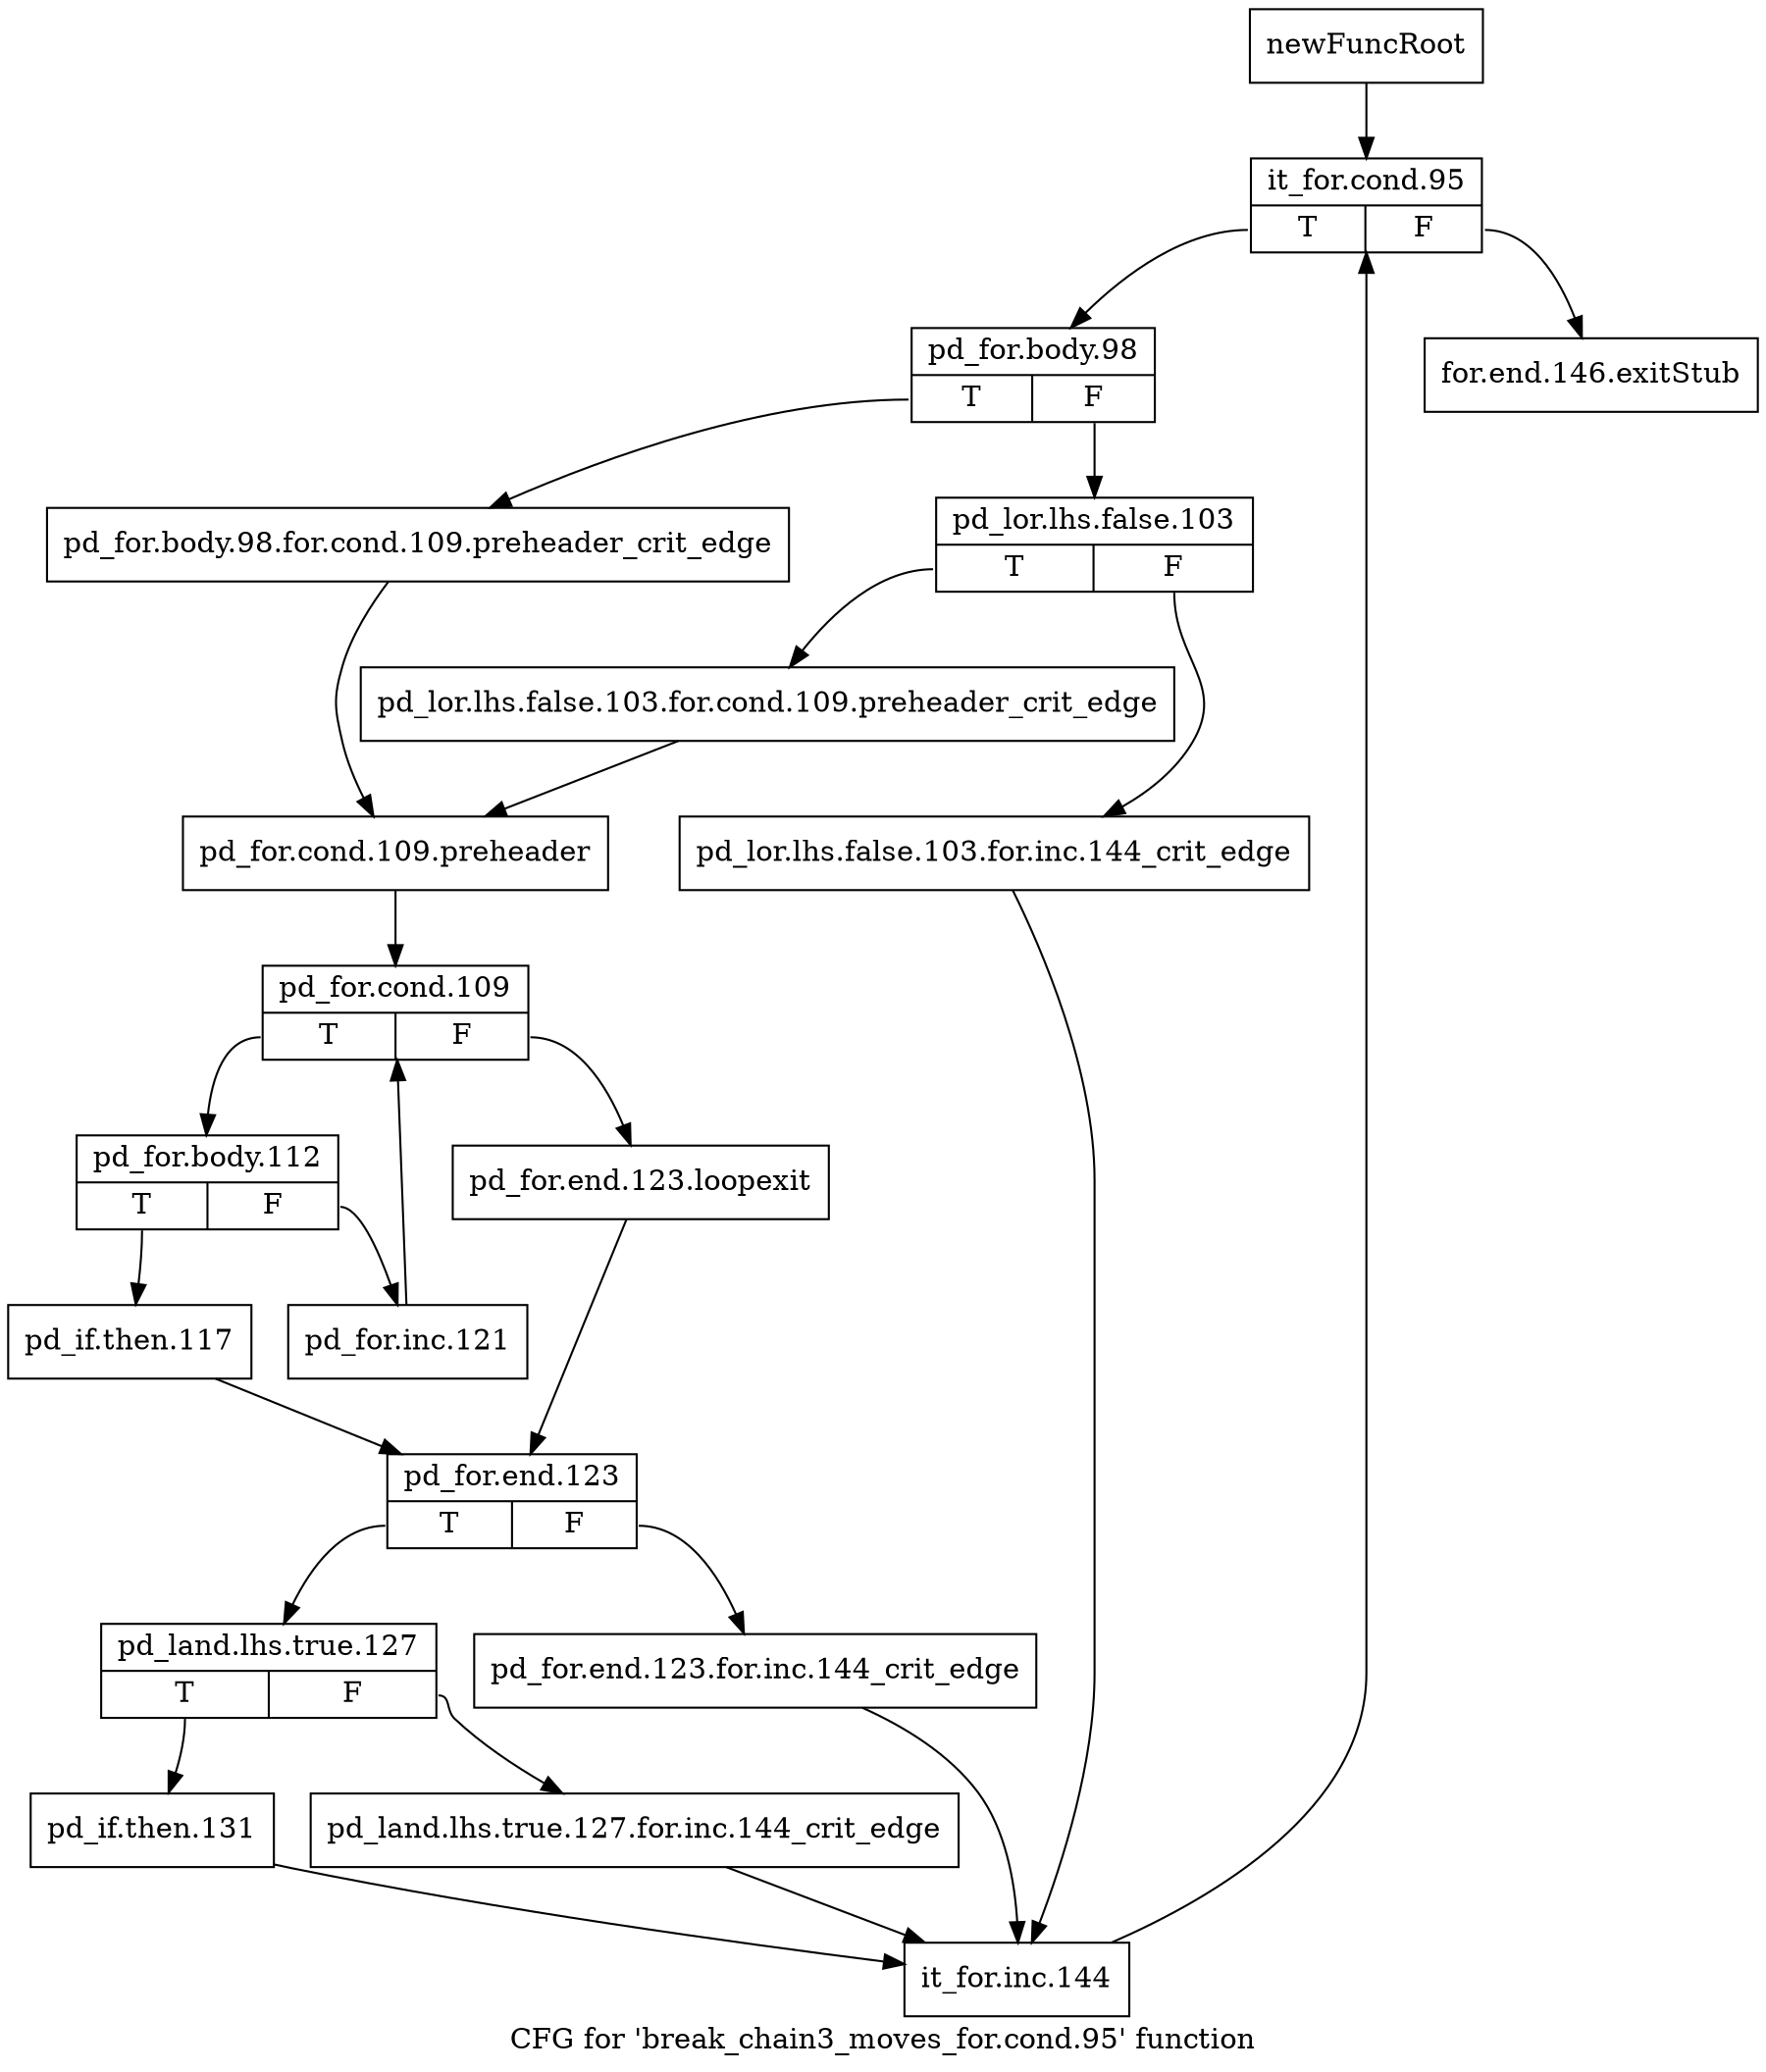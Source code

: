 digraph "CFG for 'break_chain3_moves_for.cond.95' function" {
	label="CFG for 'break_chain3_moves_for.cond.95' function";

	Node0x445dd50 [shape=record,label="{newFuncRoot}"];
	Node0x445dd50 -> Node0x445ddf0;
	Node0x445dda0 [shape=record,label="{for.end.146.exitStub}"];
	Node0x445ddf0 [shape=record,label="{it_for.cond.95|{<s0>T|<s1>F}}"];
	Node0x445ddf0:s0 -> Node0x445de40;
	Node0x445ddf0:s1 -> Node0x445dda0;
	Node0x445de40 [shape=record,label="{pd_for.body.98|{<s0>T|<s1>F}}"];
	Node0x445de40:s0 -> Node0x445df80;
	Node0x445de40:s1 -> Node0x445de90;
	Node0x445de90 [shape=record,label="{pd_lor.lhs.false.103|{<s0>T|<s1>F}}"];
	Node0x445de90:s0 -> Node0x445df30;
	Node0x445de90:s1 -> Node0x445dee0;
	Node0x445dee0 [shape=record,label="{pd_lor.lhs.false.103.for.inc.144_crit_edge}"];
	Node0x445dee0 -> Node0x445e340;
	Node0x445df30 [shape=record,label="{pd_lor.lhs.false.103.for.cond.109.preheader_crit_edge}"];
	Node0x445df30 -> Node0x445dfd0;
	Node0x445df80 [shape=record,label="{pd_for.body.98.for.cond.109.preheader_crit_edge}"];
	Node0x445df80 -> Node0x445dfd0;
	Node0x445dfd0 [shape=record,label="{pd_for.cond.109.preheader}"];
	Node0x445dfd0 -> Node0x445e020;
	Node0x445e020 [shape=record,label="{pd_for.cond.109|{<s0>T|<s1>F}}"];
	Node0x445e020:s0 -> Node0x445e0c0;
	Node0x445e020:s1 -> Node0x445e070;
	Node0x445e070 [shape=record,label="{pd_for.end.123.loopexit}"];
	Node0x445e070 -> Node0x445e1b0;
	Node0x445e0c0 [shape=record,label="{pd_for.body.112|{<s0>T|<s1>F}}"];
	Node0x445e0c0:s0 -> Node0x445e160;
	Node0x445e0c0:s1 -> Node0x445e110;
	Node0x445e110 [shape=record,label="{pd_for.inc.121}"];
	Node0x445e110 -> Node0x445e020;
	Node0x445e160 [shape=record,label="{pd_if.then.117}"];
	Node0x445e160 -> Node0x445e1b0;
	Node0x445e1b0 [shape=record,label="{pd_for.end.123|{<s0>T|<s1>F}}"];
	Node0x445e1b0:s0 -> Node0x445e250;
	Node0x445e1b0:s1 -> Node0x445e200;
	Node0x445e200 [shape=record,label="{pd_for.end.123.for.inc.144_crit_edge}"];
	Node0x445e200 -> Node0x445e340;
	Node0x445e250 [shape=record,label="{pd_land.lhs.true.127|{<s0>T|<s1>F}}"];
	Node0x445e250:s0 -> Node0x445e2f0;
	Node0x445e250:s1 -> Node0x445e2a0;
	Node0x445e2a0 [shape=record,label="{pd_land.lhs.true.127.for.inc.144_crit_edge}"];
	Node0x445e2a0 -> Node0x445e340;
	Node0x445e2f0 [shape=record,label="{pd_if.then.131}"];
	Node0x445e2f0 -> Node0x445e340;
	Node0x445e340 [shape=record,label="{it_for.inc.144}"];
	Node0x445e340 -> Node0x445ddf0;
}
